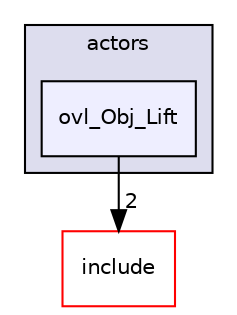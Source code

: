 digraph "src/overlays/actors/ovl_Obj_Lift" {
  compound=true
  node [ fontsize="10", fontname="Helvetica"];
  edge [ labelfontsize="10", labelfontname="Helvetica"];
  subgraph clusterdir_e93473484be31ce7bcb356bd643a22f8 {
    graph [ bgcolor="#ddddee", pencolor="black", label="actors" fontname="Helvetica", fontsize="10", URL="dir_e93473484be31ce7bcb356bd643a22f8.html"]
  dir_ced8d4836c277e3d090cb3c2f728b33b [shape=box, label="ovl_Obj_Lift", style="filled", fillcolor="#eeeeff", pencolor="black", URL="dir_ced8d4836c277e3d090cb3c2f728b33b.html"];
  }
  dir_d44c64559bbebec7f509842c48db8b23 [shape=box label="include" fillcolor="white" style="filled" color="red" URL="dir_d44c64559bbebec7f509842c48db8b23.html"];
  dir_ced8d4836c277e3d090cb3c2f728b33b->dir_d44c64559bbebec7f509842c48db8b23 [headlabel="2", labeldistance=1.5 headhref="dir_000417_000000.html"];
}
